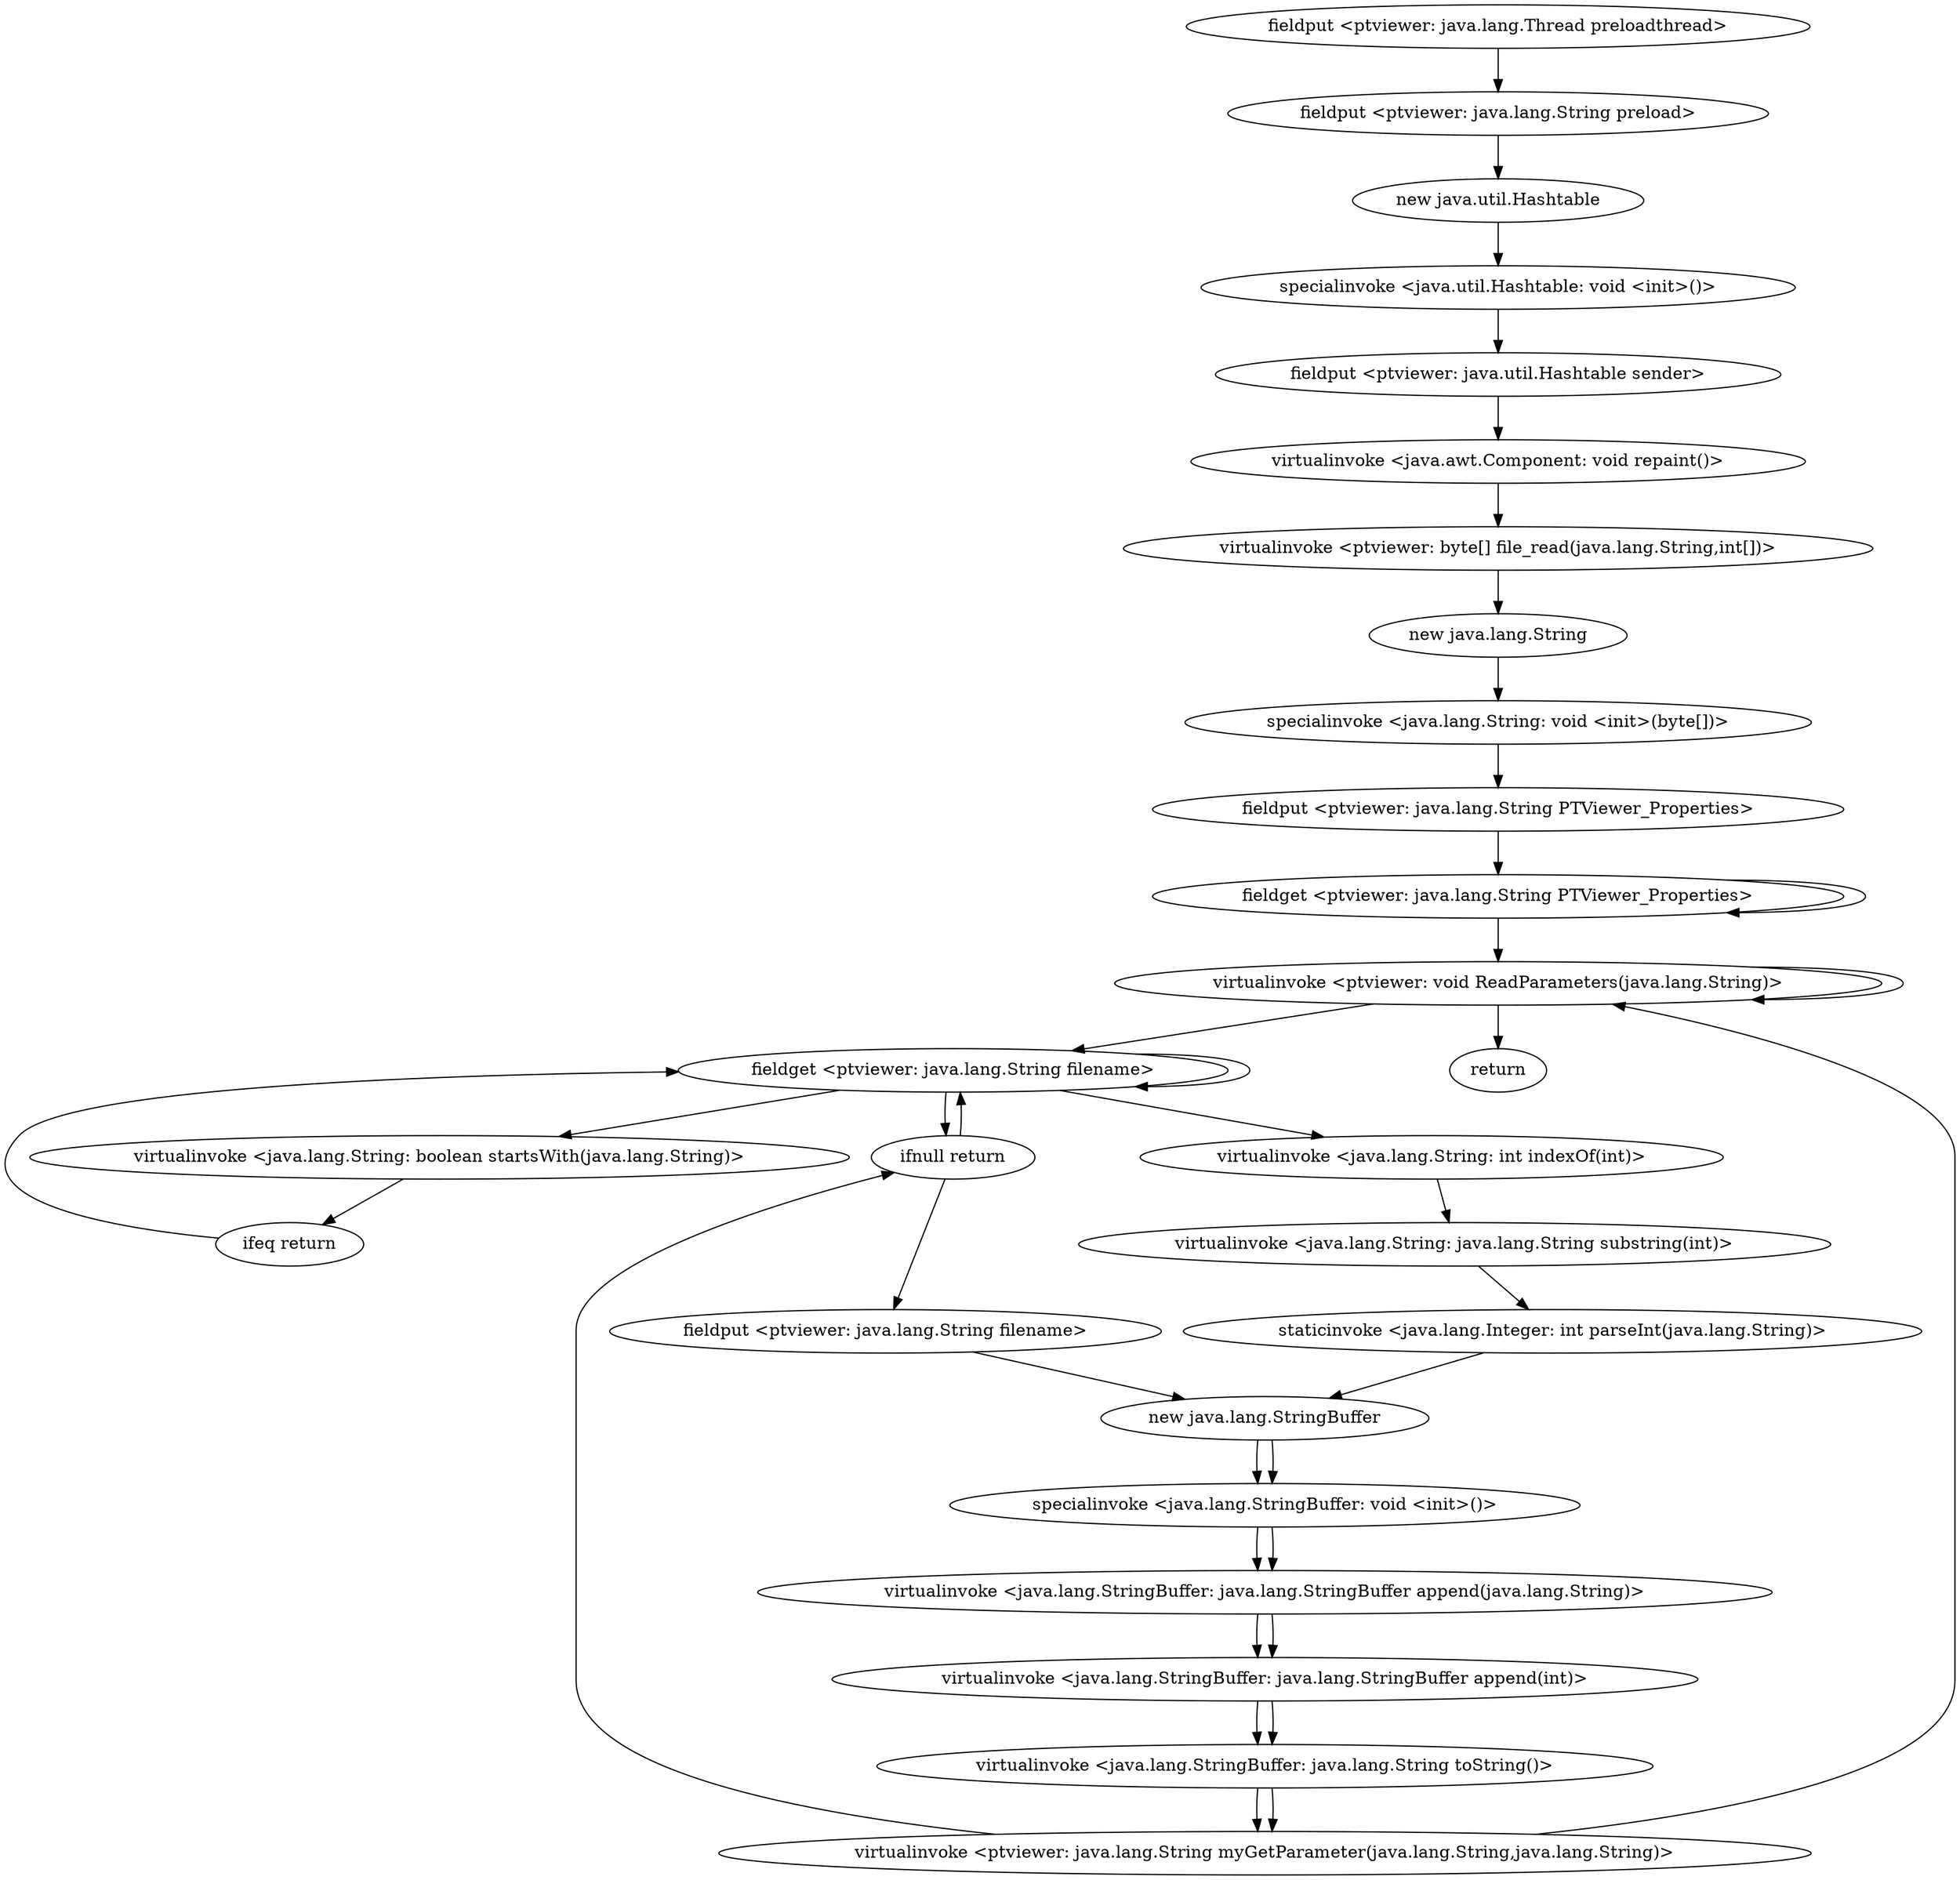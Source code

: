 digraph "" {
"fieldput <ptviewer: java.lang.Thread preloadthread>";
 "fieldput <ptviewer: java.lang.Thread preloadthread>"->"fieldput <ptviewer: java.lang.String preload>";
 "fieldput <ptviewer: java.lang.String preload>"->"new java.util.Hashtable";
 "new java.util.Hashtable"->"specialinvoke <java.util.Hashtable: void <init>()>";
 "specialinvoke <java.util.Hashtable: void <init>()>"->"fieldput <ptviewer: java.util.Hashtable sender>";
 "fieldput <ptviewer: java.util.Hashtable sender>"->"virtualinvoke <java.awt.Component: void repaint()>";
 "virtualinvoke <java.awt.Component: void repaint()>"->"virtualinvoke <ptviewer: byte[] file_read(java.lang.String,int[])>";
 "virtualinvoke <ptviewer: byte[] file_read(java.lang.String,int[])>"->"new java.lang.String";
 "new java.lang.String"->"specialinvoke <java.lang.String: void <init>(byte[])>";
 "specialinvoke <java.lang.String: void <init>(byte[])>"->"fieldput <ptviewer: java.lang.String PTViewer_Properties>";
 "fieldput <ptviewer: java.lang.String PTViewer_Properties>"->"fieldget <ptviewer: java.lang.String PTViewer_Properties>";
 "fieldget <ptviewer: java.lang.String PTViewer_Properties>"->"fieldget <ptviewer: java.lang.String PTViewer_Properties>";
 "fieldget <ptviewer: java.lang.String PTViewer_Properties>"->"virtualinvoke <ptviewer: void ReadParameters(java.lang.String)>";
 "virtualinvoke <ptviewer: void ReadParameters(java.lang.String)>"->"virtualinvoke <ptviewer: void ReadParameters(java.lang.String)>";
 "virtualinvoke <ptviewer: void ReadParameters(java.lang.String)>"->"fieldget <ptviewer: java.lang.String filename>";
 "fieldget <ptviewer: java.lang.String filename>"->"ifnull return";
 "ifnull return"->"fieldget <ptviewer: java.lang.String filename>";
 "fieldget <ptviewer: java.lang.String filename>"->"virtualinvoke <java.lang.String: boolean startsWith(java.lang.String)>";
 "virtualinvoke <java.lang.String: boolean startsWith(java.lang.String)>"->"ifeq return";
 "ifeq return"->"fieldget <ptviewer: java.lang.String filename>";
 "fieldget <ptviewer: java.lang.String filename>"->"fieldget <ptviewer: java.lang.String filename>";
 "fieldget <ptviewer: java.lang.String filename>"->"virtualinvoke <java.lang.String: int indexOf(int)>";
 "virtualinvoke <java.lang.String: int indexOf(int)>"->"virtualinvoke <java.lang.String: java.lang.String substring(int)>";
 "virtualinvoke <java.lang.String: java.lang.String substring(int)>"->"staticinvoke <java.lang.Integer: int parseInt(java.lang.String)>";
 "staticinvoke <java.lang.Integer: int parseInt(java.lang.String)>"->"new java.lang.StringBuffer";
 "new java.lang.StringBuffer"->"specialinvoke <java.lang.StringBuffer: void <init>()>";
 "specialinvoke <java.lang.StringBuffer: void <init>()>"->"virtualinvoke <java.lang.StringBuffer: java.lang.StringBuffer append(java.lang.String)>";
 "virtualinvoke <java.lang.StringBuffer: java.lang.StringBuffer append(java.lang.String)>"->"virtualinvoke <java.lang.StringBuffer: java.lang.StringBuffer append(int)>";
 "virtualinvoke <java.lang.StringBuffer: java.lang.StringBuffer append(int)>"->"virtualinvoke <java.lang.StringBuffer: java.lang.String toString()>";
 "virtualinvoke <java.lang.StringBuffer: java.lang.String toString()>"->"virtualinvoke <ptviewer: java.lang.String myGetParameter(java.lang.String,java.lang.String)>";
 "virtualinvoke <ptviewer: java.lang.String myGetParameter(java.lang.String,java.lang.String)>"->"ifnull return";
 "ifnull return"->"fieldput <ptviewer: java.lang.String filename>";
 "fieldput <ptviewer: java.lang.String filename>"->"new java.lang.StringBuffer";
 "new java.lang.StringBuffer"->"specialinvoke <java.lang.StringBuffer: void <init>()>";
 "specialinvoke <java.lang.StringBuffer: void <init>()>"->"virtualinvoke <java.lang.StringBuffer: java.lang.StringBuffer append(java.lang.String)>";
 "virtualinvoke <java.lang.StringBuffer: java.lang.StringBuffer append(java.lang.String)>"->"virtualinvoke <java.lang.StringBuffer: java.lang.StringBuffer append(int)>";
 "virtualinvoke <java.lang.StringBuffer: java.lang.StringBuffer append(int)>"->"virtualinvoke <java.lang.StringBuffer: java.lang.String toString()>";
 "virtualinvoke <java.lang.StringBuffer: java.lang.String toString()>"->"virtualinvoke <ptviewer: java.lang.String myGetParameter(java.lang.String,java.lang.String)>";
 "virtualinvoke <ptviewer: java.lang.String myGetParameter(java.lang.String,java.lang.String)>"->"virtualinvoke <ptviewer: void ReadParameters(java.lang.String)>";
 "virtualinvoke <ptviewer: void ReadParameters(java.lang.String)>"->"return";
}
